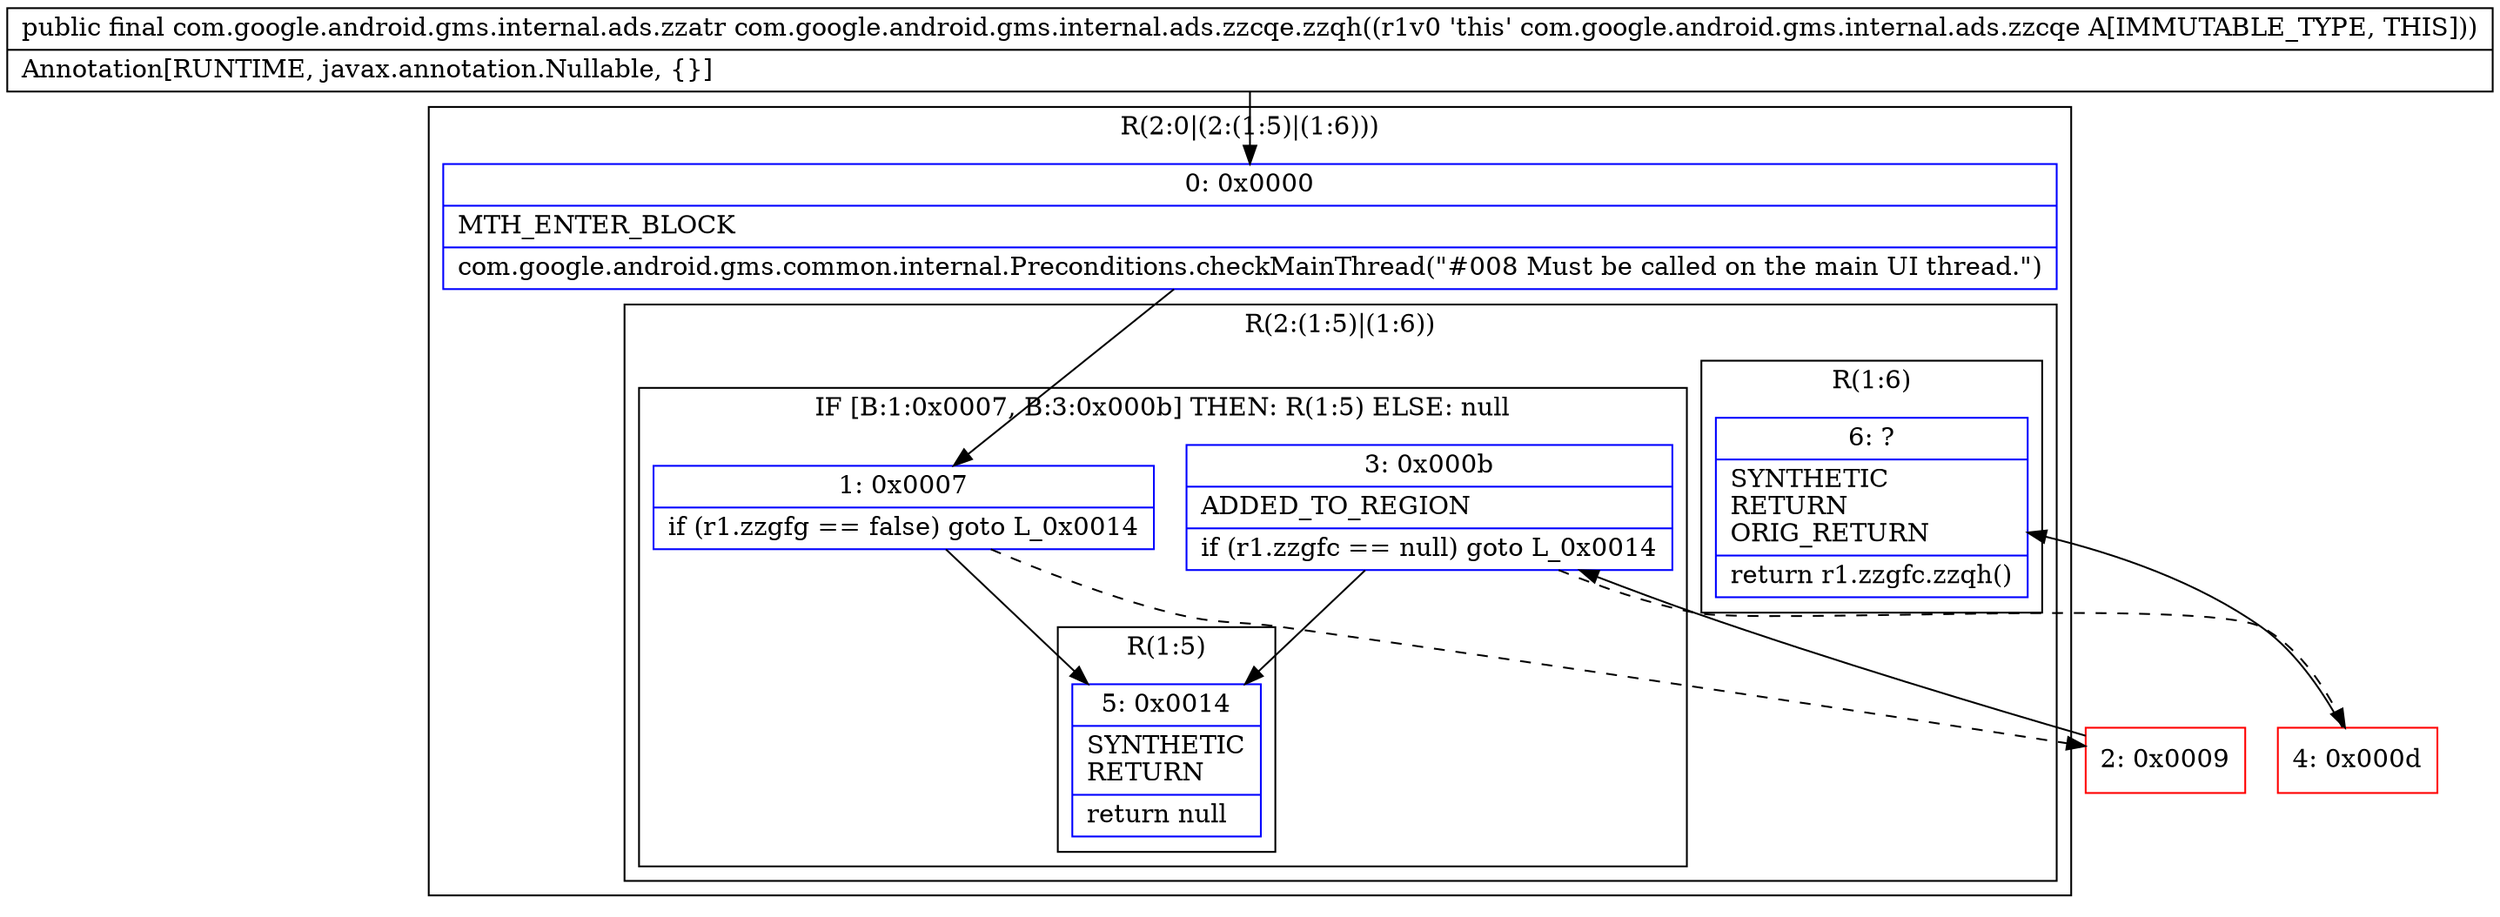 digraph "CFG forcom.google.android.gms.internal.ads.zzcqe.zzqh()Lcom\/google\/android\/gms\/internal\/ads\/zzatr;" {
subgraph cluster_Region_1334596005 {
label = "R(2:0|(2:(1:5)|(1:6)))";
node [shape=record,color=blue];
Node_0 [shape=record,label="{0\:\ 0x0000|MTH_ENTER_BLOCK\l|com.google.android.gms.common.internal.Preconditions.checkMainThread(\"#008 Must be called on the main UI thread.\")\l}"];
subgraph cluster_Region_1977019852 {
label = "R(2:(1:5)|(1:6))";
node [shape=record,color=blue];
subgraph cluster_IfRegion_187275308 {
label = "IF [B:1:0x0007, B:3:0x000b] THEN: R(1:5) ELSE: null";
node [shape=record,color=blue];
Node_1 [shape=record,label="{1\:\ 0x0007|if (r1.zzgfg == false) goto L_0x0014\l}"];
Node_3 [shape=record,label="{3\:\ 0x000b|ADDED_TO_REGION\l|if (r1.zzgfc == null) goto L_0x0014\l}"];
subgraph cluster_Region_1593909166 {
label = "R(1:5)";
node [shape=record,color=blue];
Node_5 [shape=record,label="{5\:\ 0x0014|SYNTHETIC\lRETURN\l|return null\l}"];
}
}
subgraph cluster_Region_1915579538 {
label = "R(1:6)";
node [shape=record,color=blue];
Node_6 [shape=record,label="{6\:\ ?|SYNTHETIC\lRETURN\lORIG_RETURN\l|return r1.zzgfc.zzqh()\l}"];
}
}
}
Node_2 [shape=record,color=red,label="{2\:\ 0x0009}"];
Node_4 [shape=record,color=red,label="{4\:\ 0x000d}"];
MethodNode[shape=record,label="{public final com.google.android.gms.internal.ads.zzatr com.google.android.gms.internal.ads.zzcqe.zzqh((r1v0 'this' com.google.android.gms.internal.ads.zzcqe A[IMMUTABLE_TYPE, THIS]))  | Annotation[RUNTIME, javax.annotation.Nullable, \{\}]\l}"];
MethodNode -> Node_0;
Node_0 -> Node_1;
Node_1 -> Node_2[style=dashed];
Node_1 -> Node_5;
Node_3 -> Node_4[style=dashed];
Node_3 -> Node_5;
Node_2 -> Node_3;
Node_4 -> Node_6;
}

